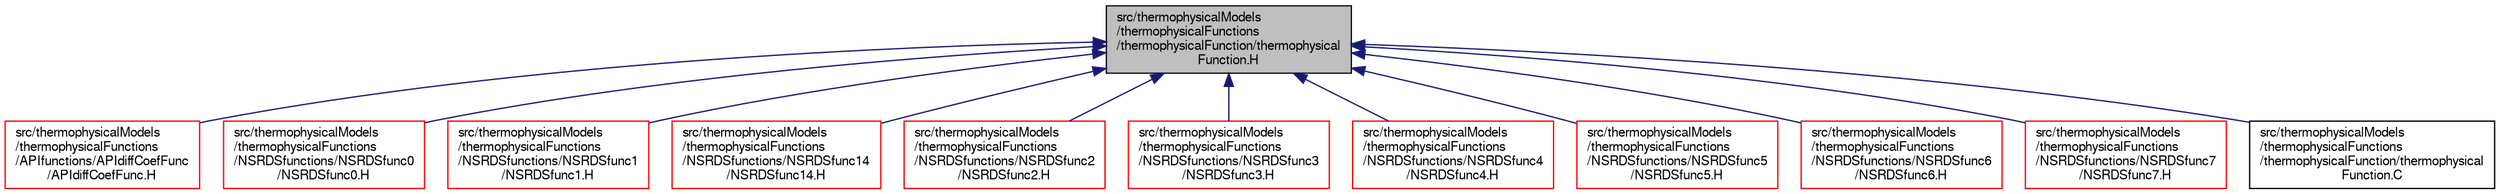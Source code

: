 digraph "src/thermophysicalModels/thermophysicalFunctions/thermophysicalFunction/thermophysicalFunction.H"
{
  bgcolor="transparent";
  edge [fontname="FreeSans",fontsize="10",labelfontname="FreeSans",labelfontsize="10"];
  node [fontname="FreeSans",fontsize="10",shape=record];
  Node78 [label="src/thermophysicalModels\l/thermophysicalFunctions\l/thermophysicalFunction/thermophysical\lFunction.H",height=0.2,width=0.4,color="black", fillcolor="grey75", style="filled", fontcolor="black"];
  Node78 -> Node79 [dir="back",color="midnightblue",fontsize="10",style="solid",fontname="FreeSans"];
  Node79 [label="src/thermophysicalModels\l/thermophysicalFunctions\l/APIfunctions/APIdiffCoefFunc\l/APIdiffCoefFunc.H",height=0.2,width=0.4,color="red",URL="$a16694.html"];
  Node78 -> Node137 [dir="back",color="midnightblue",fontsize="10",style="solid",fontname="FreeSans"];
  Node137 [label="src/thermophysicalModels\l/thermophysicalFunctions\l/NSRDSfunctions/NSRDSfunc0\l/NSRDSfunc0.H",height=0.2,width=0.4,color="red",URL="$a16700.html"];
  Node78 -> Node143 [dir="back",color="midnightblue",fontsize="10",style="solid",fontname="FreeSans"];
  Node143 [label="src/thermophysicalModels\l/thermophysicalFunctions\l/NSRDSfunctions/NSRDSfunc1\l/NSRDSfunc1.H",height=0.2,width=0.4,color="red",URL="$a16706.html"];
  Node78 -> Node145 [dir="back",color="midnightblue",fontsize="10",style="solid",fontname="FreeSans"];
  Node145 [label="src/thermophysicalModels\l/thermophysicalFunctions\l/NSRDSfunctions/NSRDSfunc14\l/NSRDSfunc14.H",height=0.2,width=0.4,color="red",URL="$a16712.html"];
  Node78 -> Node147 [dir="back",color="midnightblue",fontsize="10",style="solid",fontname="FreeSans"];
  Node147 [label="src/thermophysicalModels\l/thermophysicalFunctions\l/NSRDSfunctions/NSRDSfunc2\l/NSRDSfunc2.H",height=0.2,width=0.4,color="red",URL="$a16718.html"];
  Node78 -> Node149 [dir="back",color="midnightblue",fontsize="10",style="solid",fontname="FreeSans"];
  Node149 [label="src/thermophysicalModels\l/thermophysicalFunctions\l/NSRDSfunctions/NSRDSfunc3\l/NSRDSfunc3.H",height=0.2,width=0.4,color="red",URL="$a16724.html"];
  Node78 -> Node151 [dir="back",color="midnightblue",fontsize="10",style="solid",fontname="FreeSans"];
  Node151 [label="src/thermophysicalModels\l/thermophysicalFunctions\l/NSRDSfunctions/NSRDSfunc4\l/NSRDSfunc4.H",height=0.2,width=0.4,color="red",URL="$a16730.html"];
  Node78 -> Node153 [dir="back",color="midnightblue",fontsize="10",style="solid",fontname="FreeSans"];
  Node153 [label="src/thermophysicalModels\l/thermophysicalFunctions\l/NSRDSfunctions/NSRDSfunc5\l/NSRDSfunc5.H",height=0.2,width=0.4,color="red",URL="$a16736.html"];
  Node78 -> Node155 [dir="back",color="midnightblue",fontsize="10",style="solid",fontname="FreeSans"];
  Node155 [label="src/thermophysicalModels\l/thermophysicalFunctions\l/NSRDSfunctions/NSRDSfunc6\l/NSRDSfunc6.H",height=0.2,width=0.4,color="red",URL="$a16742.html"];
  Node78 -> Node157 [dir="back",color="midnightblue",fontsize="10",style="solid",fontname="FreeSans"];
  Node157 [label="src/thermophysicalModels\l/thermophysicalFunctions\l/NSRDSfunctions/NSRDSfunc7\l/NSRDSfunc7.H",height=0.2,width=0.4,color="red",URL="$a16748.html"];
  Node78 -> Node159 [dir="back",color="midnightblue",fontsize="10",style="solid",fontname="FreeSans"];
  Node159 [label="src/thermophysicalModels\l/thermophysicalFunctions\l/thermophysicalFunction/thermophysical\lFunction.C",height=0.2,width=0.4,color="black",URL="$a16751.html"];
}

